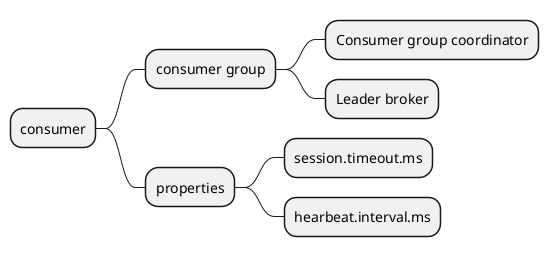 @startmindmap
* consumer
** consumer group
*** Consumer group coordinator
*** Leader broker
** properties
*** session.timeout.ms
*** hearbeat.interval.ms
